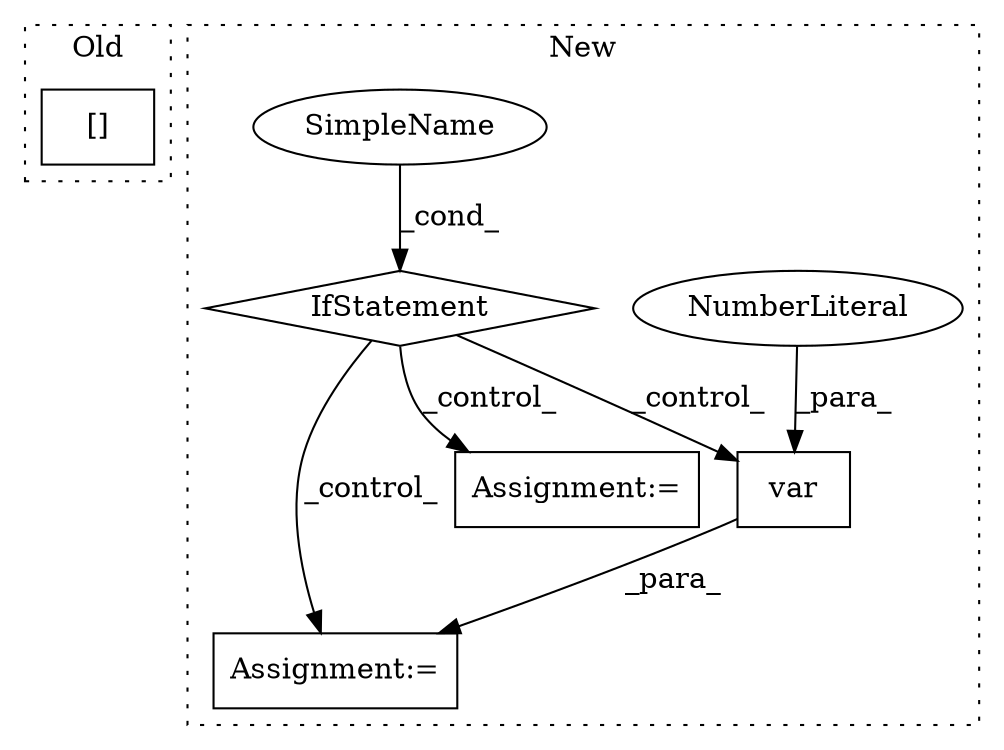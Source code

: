 digraph G {
subgraph cluster0 {
1 [label="[]" a="2" s="589,598" l="8,1" shape="box"];
label = "Old";
style="dotted";
}
subgraph cluster1 {
2 [label="var" a="32" s="653,672" l="4,1" shape="box"];
3 [label="NumberLiteral" a="34" s="657" l="1" shape="ellipse"];
4 [label="Assignment:=" a="7" s="650" l="1" shape="box"];
5 [label="SimpleName" a="42" s="" l="" shape="ellipse"];
6 [label="IfStatement" a="25" s="321,343" l="4,2" shape="diamond"];
7 [label="Assignment:=" a="7" s="380" l="2" shape="box"];
label = "New";
style="dotted";
}
2 -> 4 [label="_para_"];
3 -> 2 [label="_para_"];
5 -> 6 [label="_cond_"];
6 -> 2 [label="_control_"];
6 -> 4 [label="_control_"];
6 -> 7 [label="_control_"];
}